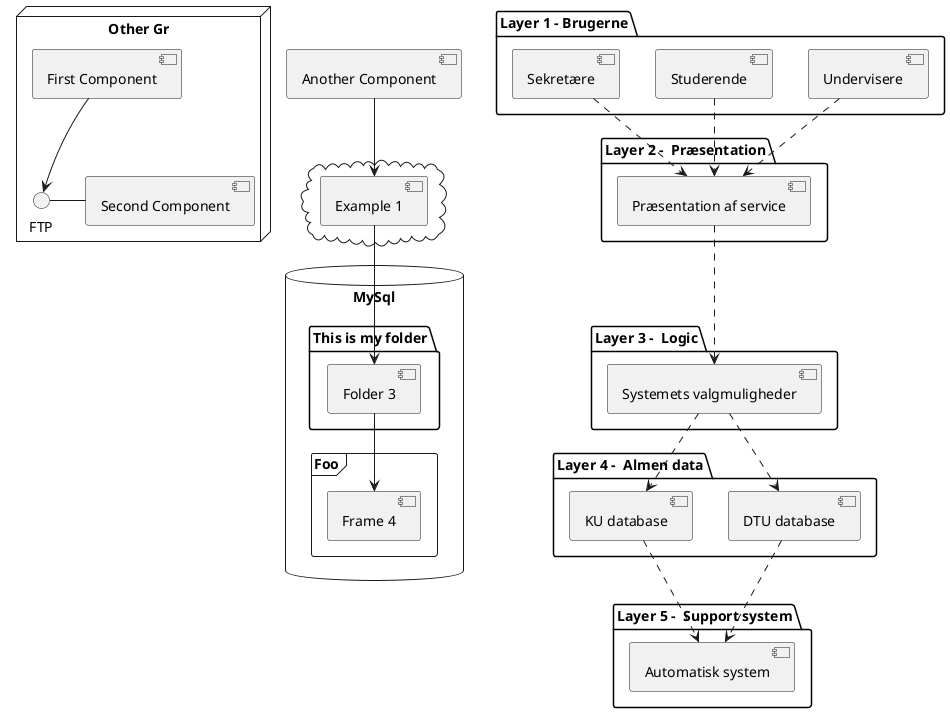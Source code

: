@startuml
'https://plantuml.com/component-diagram


package "Layer 1 - Brugerne" {
  [Undervisere]
  [Studerende]
  [Sekretære]
}

package "Layer 2 -  Præsentation" {
      [Præsentation af service]
}

package "Layer 3 -  Logic" {
        [Systemets valgmuligheder]
}

package "Layer 4 -  Almen data" {
        [DTU database]
        [KU database]
}

package "Layer 5 -  Support system" {
        [Automatisk system]
}

[Undervisere] ..>  [Præsentation af service]
[Studerende] ..>  [Præsentation af service]
[Sekretære] ..>  [Præsentation af service]

[Præsentation af service] ..> [Systemets valgmuligheder]

[Systemets valgmuligheder] ..> [DTU database]
[Systemets valgmuligheder] ..> [KU database]

[DTU database] ..> [Automatisk system]
[KU database]  ..> [Automatisk system]



node "Other Gr" {
  FTP - [Second Component]
  [First Component] --> FTP
}

cloud {
  [Example 1]
}


database "MySql" {
  folder "This is my folder" {
    [Folder 3]
  }
  frame "Foo" {
    [Frame 4]
  }
}


[Another Component] --> [Example 1]
[Example 1] --> [Folder 3]
[Folder 3] --> [Frame 4]

@enduml